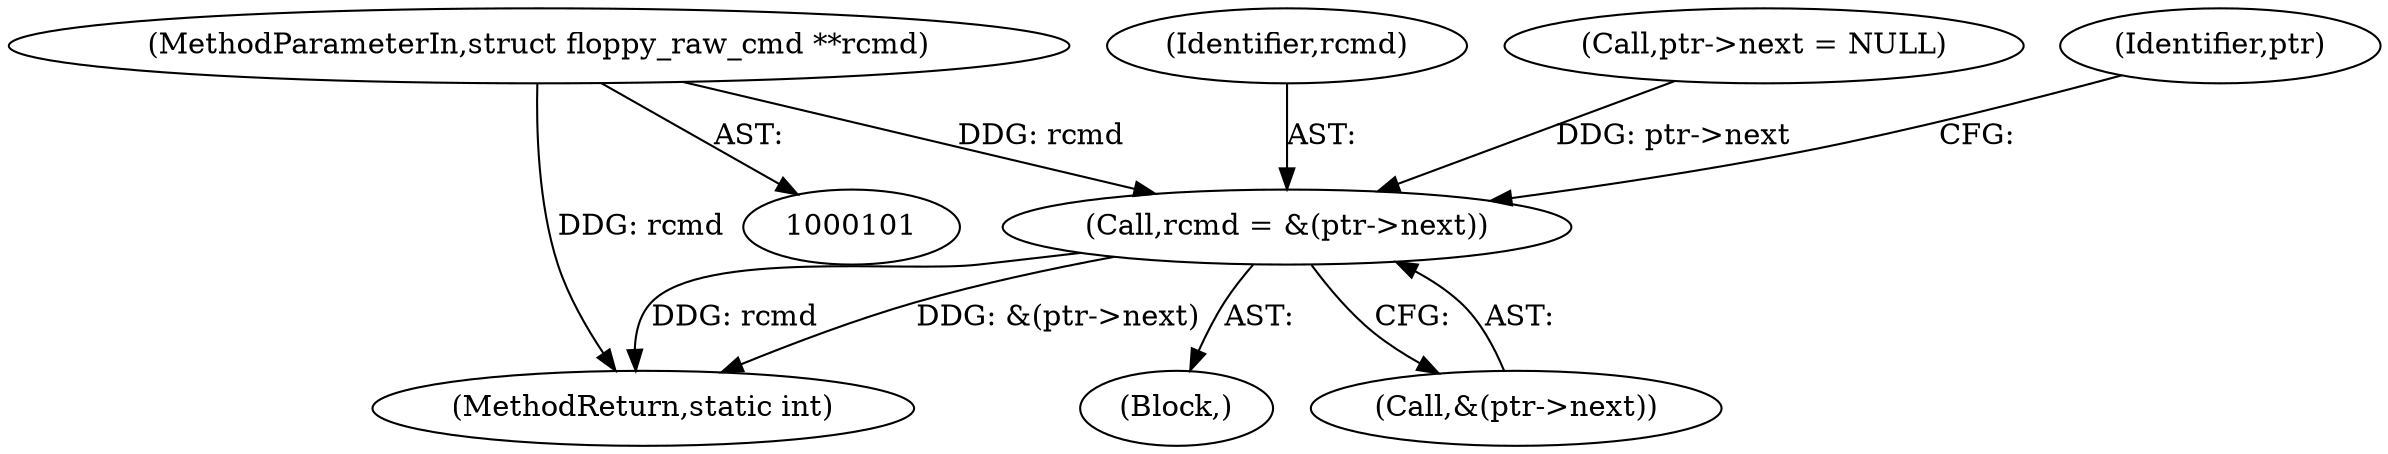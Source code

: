 digraph "0_linux_ef87dbe7614341c2e7bfe8d32fcb7028cc97442c@pointer" {
"1000104" [label="(MethodParameterIn,struct floppy_raw_cmd **rcmd)"];
"1000273" [label="(Call,rcmd = &(ptr->next))"];
"1000287" [label="(MethodReturn,static int)"];
"1000104" [label="(MethodParameterIn,struct floppy_raw_cmd **rcmd)"];
"1000274" [label="(Identifier,rcmd)"];
"1000273" [label="(Call,rcmd = &(ptr->next))"];
"1000272" [label="(Block,)"];
"1000143" [label="(Call,ptr->next = NULL)"];
"1000275" [label="(Call,&(ptr->next))"];
"1000281" [label="(Identifier,ptr)"];
"1000104" -> "1000101"  [label="AST: "];
"1000104" -> "1000287"  [label="DDG: rcmd"];
"1000104" -> "1000273"  [label="DDG: rcmd"];
"1000273" -> "1000272"  [label="AST: "];
"1000273" -> "1000275"  [label="CFG: "];
"1000274" -> "1000273"  [label="AST: "];
"1000275" -> "1000273"  [label="AST: "];
"1000281" -> "1000273"  [label="CFG: "];
"1000273" -> "1000287"  [label="DDG: &(ptr->next)"];
"1000273" -> "1000287"  [label="DDG: rcmd"];
"1000143" -> "1000273"  [label="DDG: ptr->next"];
}
